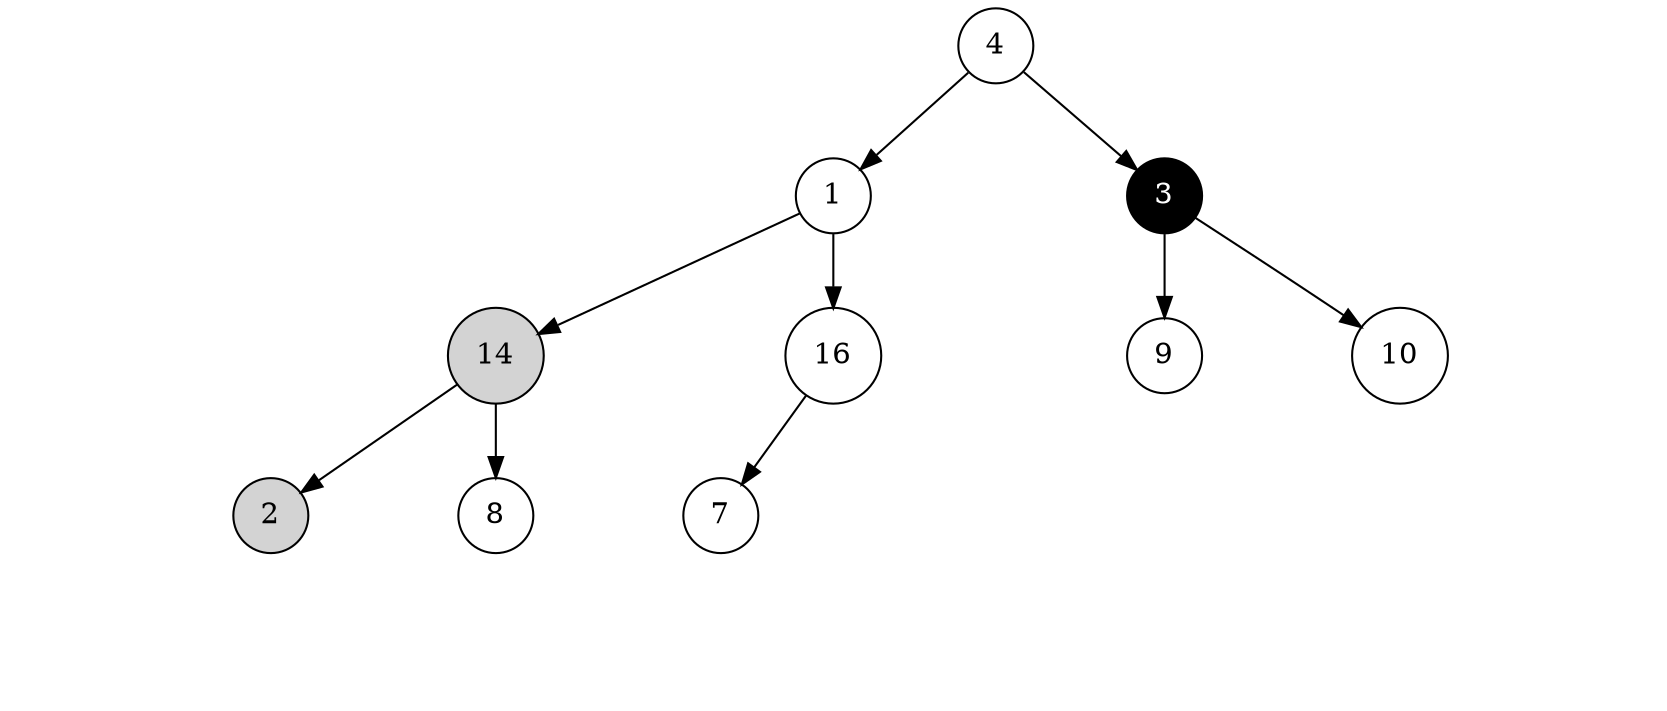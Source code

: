 digraph G{
	margin="0"
	node[shape=circle]
	a4[label="4", style=filled, fillcolor=white, fontcolor=black];
	a1[label="1", style=filled, fillcolor=white, fontcolor=black];
	a14[label="14", style=filled, fillcolor=lightgray, fontcolor=black];
	a2[label="2", style=filled, fillcolor=lightgray, fontcolor=black];
	nila2l[label="", style=invis];
	nila2r[label="", style=invis];
	nila2m[label="", style=invis];
	a2->nila2l[style=invis];
	a2->nila2m[style=invis];
	a2->nila2r[style=invis];
	{rank=same nila2l->nila2m->nila2r[style=invis]}
	a8[label="8", style=filled, fillcolor=white, fontcolor=black];
	nila8l[label="", style=invis];
	nila8r[label="", style=invis];
	nila8m[label="", style=invis];
	a8->nila8l[style=invis];
	a8->nila8m[style=invis];
	a8->nila8r[style=invis];
	{rank=same nila8l->nila8m->nila8r[style=invis]}
	nila14m[label="", style=invis];
	a14->a2
	a14->nila14m[style=invis];
	a14->a8
	{rank=same a2->nila14m->a8[style=invis]}
	a16[label="16", style=filled, fillcolor=white, fontcolor=black];
	a7[label="7", style=filled, fillcolor=white, fontcolor=black];
	nila7l[label="", style=invis];
	nila7r[label="", style=invis];
	nila7m[label="", style=invis];
	a7->nila7l[style=invis];
	a7->nila7m[style=invis];
	a7->nila7r[style=invis];
	{rank=same nila7l->nila7m->nila7r[style=invis]}
	nila16r[label="", style=invis];
	nila16m[label="", style=invis];
	a16->a7
	a16->nila16m[style=invis];
	a16->nila16r[style=invis];
	{rank=same a7->nila16m->nila16r[style=invis]}
	nila1m[label="", style=invis];
	a1->a14
	a1->nila1m[style=invis];
	a1->a16
	{rank=same a14->nila1m->a16[style=invis]}
	a3[label="3", style=filled, fillcolor=black, fontcolor=white];
	a9[label="9", style=filled, fillcolor=white, fontcolor=black];
	nila9l[label="", style=invis];
	nila9r[label="", style=invis];
	nila9m[label="", style=invis];
	a9->nila9l[style=invis];
	a9->nila9m[style=invis];
	a9->nila9r[style=invis];
	{rank=same nila9l->nila9m->nila9r[style=invis]}
	a10[label="10", style=filled, fillcolor=white, fontcolor=black];
	nila10l[label="", style=invis];
	nila10r[label="", style=invis];
	nila10m[label="", style=invis];
	a10->nila10l[style=invis];
	a10->nila10m[style=invis];
	a10->nila10r[style=invis];
	{rank=same nila10l->nila10m->nila10r[style=invis]}
	nila3m[label="", style=invis];
	a3->a9
	a3->nila3m[style=invis];
	a3->a10
	{rank=same a9->nila3m->a10[style=invis]}
	nila4m[label="", style=invis];
	a4->a1
	a4->nila4m[style=invis];
	a4->a3
	{rank=same a1->nila4m->a3[style=invis]}
}
